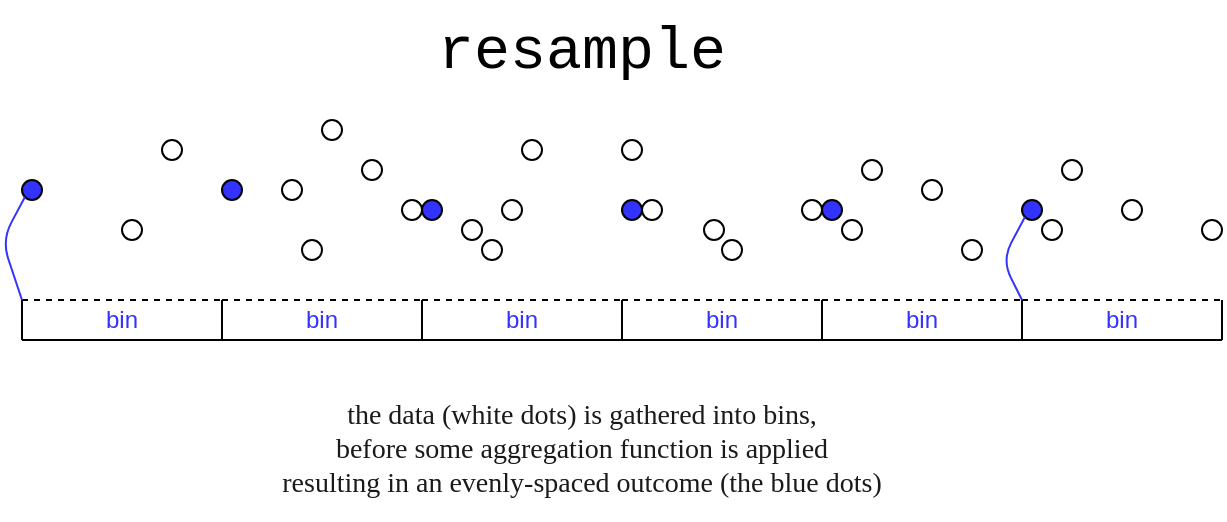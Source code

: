 <mxfile>
    <diagram id="GY3ORiCnf8cUA9PGGPgR" name="Page-1">
        <mxGraphModel dx="682" dy="478" grid="1" gridSize="10" guides="1" tooltips="1" connect="1" arrows="1" fold="1" page="1" pageScale="1" pageWidth="827" pageHeight="1169" math="0" shadow="0">
            <root>
                <mxCell id="0"/>
                <mxCell id="1" parent="0"/>
                <mxCell id="2" value="" style="endArrow=none;html=1;" parent="1" edge="1">
                    <mxGeometry width="50" height="50" relative="1" as="geometry">
                        <mxPoint x="80" y="320" as="sourcePoint"/>
                        <mxPoint x="680" y="320" as="targetPoint"/>
                    </mxGeometry>
                </mxCell>
                <mxCell id="4" value="" style="ellipse;whiteSpace=wrap;html=1;" parent="1" vertex="1">
                    <mxGeometry x="130" y="260" width="10" height="10" as="geometry"/>
                </mxCell>
                <mxCell id="5" value="" style="endArrow=none;html=1;" parent="1" edge="1">
                    <mxGeometry width="50" height="50" relative="1" as="geometry">
                        <mxPoint x="80" y="320" as="sourcePoint"/>
                        <mxPoint x="80" y="300" as="targetPoint"/>
                    </mxGeometry>
                </mxCell>
                <mxCell id="6" value="" style="endArrow=none;html=1;" parent="1" edge="1">
                    <mxGeometry width="50" height="50" relative="1" as="geometry">
                        <mxPoint x="180" y="320" as="sourcePoint"/>
                        <mxPoint x="180" y="300" as="targetPoint"/>
                    </mxGeometry>
                </mxCell>
                <mxCell id="7" value="" style="endArrow=none;html=1;" parent="1" edge="1">
                    <mxGeometry width="50" height="50" relative="1" as="geometry">
                        <mxPoint x="280" y="320" as="sourcePoint"/>
                        <mxPoint x="280" y="300" as="targetPoint"/>
                    </mxGeometry>
                </mxCell>
                <mxCell id="8" value="" style="endArrow=none;html=1;" parent="1" edge="1">
                    <mxGeometry width="50" height="50" relative="1" as="geometry">
                        <mxPoint x="380" y="320" as="sourcePoint"/>
                        <mxPoint x="380" y="300" as="targetPoint"/>
                    </mxGeometry>
                </mxCell>
                <mxCell id="9" value="" style="endArrow=none;html=1;" parent="1" edge="1">
                    <mxGeometry width="50" height="50" relative="1" as="geometry">
                        <mxPoint x="480" y="320" as="sourcePoint"/>
                        <mxPoint x="480" y="300" as="targetPoint"/>
                    </mxGeometry>
                </mxCell>
                <mxCell id="10" value="" style="endArrow=none;html=1;" parent="1" edge="1">
                    <mxGeometry width="50" height="50" relative="1" as="geometry">
                        <mxPoint x="580" y="320" as="sourcePoint"/>
                        <mxPoint x="580" y="300" as="targetPoint"/>
                    </mxGeometry>
                </mxCell>
                <mxCell id="11" value="" style="endArrow=none;html=1;" parent="1" edge="1">
                    <mxGeometry width="50" height="50" relative="1" as="geometry">
                        <mxPoint x="680" y="320" as="sourcePoint"/>
                        <mxPoint x="680" y="300" as="targetPoint"/>
                    </mxGeometry>
                </mxCell>
                <mxCell id="12" value="" style="ellipse;whiteSpace=wrap;html=1;" parent="1" vertex="1">
                    <mxGeometry x="150" y="220" width="10" height="10" as="geometry"/>
                </mxCell>
                <mxCell id="13" value="" style="ellipse;whiteSpace=wrap;html=1;" parent="1" vertex="1">
                    <mxGeometry x="210" y="240" width="10" height="10" as="geometry"/>
                </mxCell>
                <mxCell id="14" value="" style="ellipse;whiteSpace=wrap;html=1;" parent="1" vertex="1">
                    <mxGeometry x="220" y="270" width="10" height="10" as="geometry"/>
                </mxCell>
                <mxCell id="15" value="" style="ellipse;whiteSpace=wrap;html=1;" parent="1" vertex="1">
                    <mxGeometry x="230" y="210" width="10" height="10" as="geometry"/>
                </mxCell>
                <mxCell id="16" value="" style="ellipse;whiteSpace=wrap;html=1;" parent="1" vertex="1">
                    <mxGeometry x="250" y="230" width="10" height="10" as="geometry"/>
                </mxCell>
                <mxCell id="17" value="" style="ellipse;whiteSpace=wrap;html=1;" parent="1" vertex="1">
                    <mxGeometry x="270" y="250" width="10" height="10" as="geometry"/>
                </mxCell>
                <mxCell id="18" value="" style="ellipse;whiteSpace=wrap;html=1;" parent="1" vertex="1">
                    <mxGeometry x="300" y="260" width="10" height="10" as="geometry"/>
                </mxCell>
                <mxCell id="19" value="" style="ellipse;whiteSpace=wrap;html=1;" parent="1" vertex="1">
                    <mxGeometry x="310" y="270" width="10" height="10" as="geometry"/>
                </mxCell>
                <mxCell id="20" value="" style="ellipse;whiteSpace=wrap;html=1;" parent="1" vertex="1">
                    <mxGeometry x="320" y="250" width="10" height="10" as="geometry"/>
                </mxCell>
                <mxCell id="21" value="" style="ellipse;whiteSpace=wrap;html=1;" parent="1" vertex="1">
                    <mxGeometry x="330" y="220" width="10" height="10" as="geometry"/>
                </mxCell>
                <mxCell id="23" value="" style="ellipse;whiteSpace=wrap;html=1;" parent="1" vertex="1">
                    <mxGeometry x="380" y="220" width="10" height="10" as="geometry"/>
                </mxCell>
                <mxCell id="24" value="" style="ellipse;whiteSpace=wrap;html=1;" parent="1" vertex="1">
                    <mxGeometry x="390" y="250" width="10" height="10" as="geometry"/>
                </mxCell>
                <mxCell id="25" value="" style="ellipse;whiteSpace=wrap;html=1;" parent="1" vertex="1">
                    <mxGeometry x="421" y="260" width="10" height="10" as="geometry"/>
                </mxCell>
                <mxCell id="26" value="" style="ellipse;whiteSpace=wrap;html=1;" parent="1" vertex="1">
                    <mxGeometry x="430" y="270" width="10" height="10" as="geometry"/>
                </mxCell>
                <mxCell id="27" value="" style="ellipse;whiteSpace=wrap;html=1;" parent="1" vertex="1">
                    <mxGeometry x="470" y="250" width="10" height="10" as="geometry"/>
                </mxCell>
                <mxCell id="28" value="" style="ellipse;whiteSpace=wrap;html=1;" parent="1" vertex="1">
                    <mxGeometry x="490" y="260" width="10" height="10" as="geometry"/>
                </mxCell>
                <mxCell id="29" value="" style="ellipse;whiteSpace=wrap;html=1;" parent="1" vertex="1">
                    <mxGeometry x="500" y="230" width="10" height="10" as="geometry"/>
                </mxCell>
                <mxCell id="30" value="" style="ellipse;whiteSpace=wrap;html=1;" parent="1" vertex="1">
                    <mxGeometry x="530" y="240" width="10" height="10" as="geometry"/>
                </mxCell>
                <mxCell id="31" value="" style="ellipse;whiteSpace=wrap;html=1;" parent="1" vertex="1">
                    <mxGeometry x="550" y="270" width="10" height="10" as="geometry"/>
                </mxCell>
                <mxCell id="32" value="" style="ellipse;whiteSpace=wrap;html=1;" parent="1" vertex="1">
                    <mxGeometry x="590" y="260" width="10" height="10" as="geometry"/>
                </mxCell>
                <mxCell id="33" value="" style="ellipse;whiteSpace=wrap;html=1;" parent="1" vertex="1">
                    <mxGeometry x="600" y="230" width="10" height="10" as="geometry"/>
                </mxCell>
                <mxCell id="34" value="" style="ellipse;whiteSpace=wrap;html=1;" parent="1" vertex="1">
                    <mxGeometry x="630" y="250" width="10" height="10" as="geometry"/>
                </mxCell>
                <mxCell id="35" value="" style="ellipse;whiteSpace=wrap;html=1;" parent="1" vertex="1">
                    <mxGeometry x="670" y="260" width="10" height="10" as="geometry"/>
                </mxCell>
                <mxCell id="36" value="" style="ellipse;whiteSpace=wrap;html=1;fillColor=#3333FF;" parent="1" vertex="1">
                    <mxGeometry x="80" y="240" width="10" height="10" as="geometry"/>
                </mxCell>
                <mxCell id="37" value="" style="ellipse;whiteSpace=wrap;html=1;fillColor=#3333FF;" parent="1" vertex="1">
                    <mxGeometry x="180" y="240" width="10" height="10" as="geometry"/>
                </mxCell>
                <mxCell id="38" value="" style="ellipse;whiteSpace=wrap;html=1;fillColor=#3333FF;" parent="1" vertex="1">
                    <mxGeometry x="280" y="250" width="10" height="10" as="geometry"/>
                </mxCell>
                <mxCell id="39" value="" style="ellipse;whiteSpace=wrap;html=1;fillColor=#3333FF;" parent="1" vertex="1">
                    <mxGeometry x="380" y="250" width="10" height="10" as="geometry"/>
                </mxCell>
                <mxCell id="40" value="" style="ellipse;whiteSpace=wrap;html=1;fillColor=#3333FF;" parent="1" vertex="1">
                    <mxGeometry x="480" y="250" width="10" height="10" as="geometry"/>
                </mxCell>
                <mxCell id="41" value="" style="ellipse;whiteSpace=wrap;html=1;fillColor=#3333FF;" parent="1" vertex="1">
                    <mxGeometry x="580" y="250" width="10" height="10" as="geometry"/>
                </mxCell>
                <mxCell id="43" value="bin" style="text;html=1;strokeColor=default;fillColor=none;align=center;verticalAlign=middle;whiteSpace=wrap;rounded=0;dashed=1;fontColor=#3333FF;" parent="1" vertex="1">
                    <mxGeometry x="80" y="300" width="100" height="20" as="geometry"/>
                </mxCell>
                <mxCell id="44" value="bin" style="text;html=1;strokeColor=default;fillColor=none;align=center;verticalAlign=middle;whiteSpace=wrap;rounded=0;dashed=1;fontColor=#3333FF;" parent="1" vertex="1">
                    <mxGeometry x="180" y="300" width="100" height="20" as="geometry"/>
                </mxCell>
                <mxCell id="45" value="bin" style="text;html=1;strokeColor=default;fillColor=none;align=center;verticalAlign=middle;whiteSpace=wrap;rounded=0;dashed=1;fontColor=#3333FF;" parent="1" vertex="1">
                    <mxGeometry x="280" y="300" width="100" height="20" as="geometry"/>
                </mxCell>
                <mxCell id="46" value="bin" style="text;html=1;strokeColor=default;fillColor=none;align=center;verticalAlign=middle;whiteSpace=wrap;rounded=0;dashed=1;fontColor=#3333FF;" parent="1" vertex="1">
                    <mxGeometry x="380" y="300" width="100" height="20" as="geometry"/>
                </mxCell>
                <mxCell id="47" value="bin" style="text;html=1;strokeColor=default;fillColor=none;align=center;verticalAlign=middle;whiteSpace=wrap;rounded=0;dashed=1;fontColor=#3333FF;" parent="1" vertex="1">
                    <mxGeometry x="480" y="300" width="100" height="20" as="geometry"/>
                </mxCell>
                <mxCell id="48" value="bin" style="text;html=1;strokeColor=default;fillColor=none;align=center;verticalAlign=middle;whiteSpace=wrap;rounded=0;dashed=1;fontColor=#3333FF;" parent="1" vertex="1">
                    <mxGeometry x="580" y="300" width="100" height="20" as="geometry"/>
                </mxCell>
                <mxCell id="49" value="&lt;font face=&quot;Courier New&quot; style=&quot;font-size: 30px&quot;&gt;resample&lt;/font&gt;" style="text;html=1;strokeColor=none;fillColor=none;align=center;verticalAlign=middle;whiteSpace=wrap;rounded=0;dashed=1;" parent="1" vertex="1">
                    <mxGeometry x="280" y="150" width="160" height="50" as="geometry"/>
                </mxCell>
                <mxCell id="50" value="the data (white dots) is gathered into bins,&#10;before some aggregation function is applied&#10;resulting in an evenly-spaced outcome (the blue dots)" style="text;strokeColor=none;fillColor=none;align=center;verticalAlign=middle;whiteSpace=wrap;rounded=0;dashed=1;fontFamily=Comic Sans MS;fontSize=14;fontColor=#1A1A1A;" parent="1" vertex="1">
                    <mxGeometry x="155" y="340" width="410" height="70" as="geometry"/>
                </mxCell>
                <mxCell id="51" value="" style="endArrow=none;html=1;exitX=0;exitY=0;exitDx=0;exitDy=0;strokeColor=#3333FF;entryX=0;entryY=1;entryDx=0;entryDy=0;" edge="1" parent="1" source="43" target="36">
                    <mxGeometry width="50" height="50" relative="1" as="geometry">
                        <mxPoint x="80.0" y="340" as="sourcePoint"/>
                        <mxPoint x="80" y="250.0" as="targetPoint"/>
                        <Array as="points">
                            <mxPoint x="70" y="270"/>
                        </Array>
                    </mxGeometry>
                </mxCell>
                <mxCell id="52" value="" style="endArrow=none;html=1;exitX=0;exitY=0;exitDx=0;exitDy=0;strokeColor=#3333FF;entryX=0;entryY=1;entryDx=0;entryDy=0;" edge="1" parent="1" target="41">
                    <mxGeometry width="50" height="50" relative="1" as="geometry">
                        <mxPoint x="580" y="300" as="sourcePoint"/>
                        <mxPoint x="580" y="250" as="targetPoint"/>
                        <Array as="points">
                            <mxPoint x="570" y="280"/>
                        </Array>
                    </mxGeometry>
                </mxCell>
            </root>
        </mxGraphModel>
    </diagram>
</mxfile>